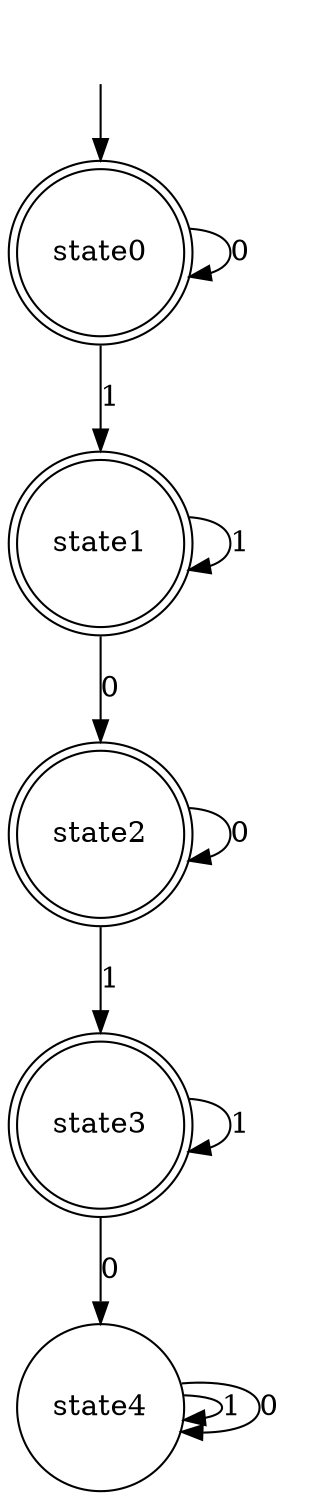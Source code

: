 digraph finite_state_machine {
	__start0 [label="" shape=none]
	state0 [label=state0 shape=doublecircle]
	state2 [label=state2 shape=doublecircle]
	state4 [label=state4 shape=circle]
	state1 [label=state1 shape=doublecircle]
	state3 [label=state3 shape=doublecircle]
	__start0 -> state0 [label=""]
	state0 -> state1 [label=1]
	state0 -> state0 [label=0]
	state2 -> state3 [label=1]
	state2 -> state2 [label=0]
	state4 -> state4 [label=1]
	state4 -> state4 [label=0]
	state1 -> state1 [label=1]
	state1 -> state2 [label=0]
	state3 -> state3 [label=1]
	state3 -> state4 [label=0]
}